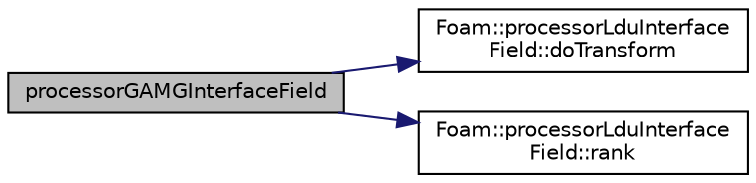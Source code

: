 digraph "processorGAMGInterfaceField"
{
  bgcolor="transparent";
  edge [fontname="Helvetica",fontsize="10",labelfontname="Helvetica",labelfontsize="10"];
  node [fontname="Helvetica",fontsize="10",shape=record];
  rankdir="LR";
  Node1 [label="processorGAMGInterfaceField",height=0.2,width=0.4,color="black", fillcolor="grey75", style="filled", fontcolor="black"];
  Node1 -> Node2 [color="midnightblue",fontsize="10",style="solid",fontname="Helvetica"];
  Node2 [label="Foam::processorLduInterface\lField::doTransform",height=0.2,width=0.4,color="black",URL="$a02043.html#a3a543d47cc9b3ccc13cfadfbaac12203",tooltip="Is the transform required. "];
  Node1 -> Node3 [color="midnightblue",fontsize="10",style="solid",fontname="Helvetica"];
  Node3 [label="Foam::processorLduInterface\lField::rank",height=0.2,width=0.4,color="black",URL="$a02043.html#a89a7d4ce3492f44cbd3809bf4c20cade",tooltip="Return rank of component for transform. "];
}
